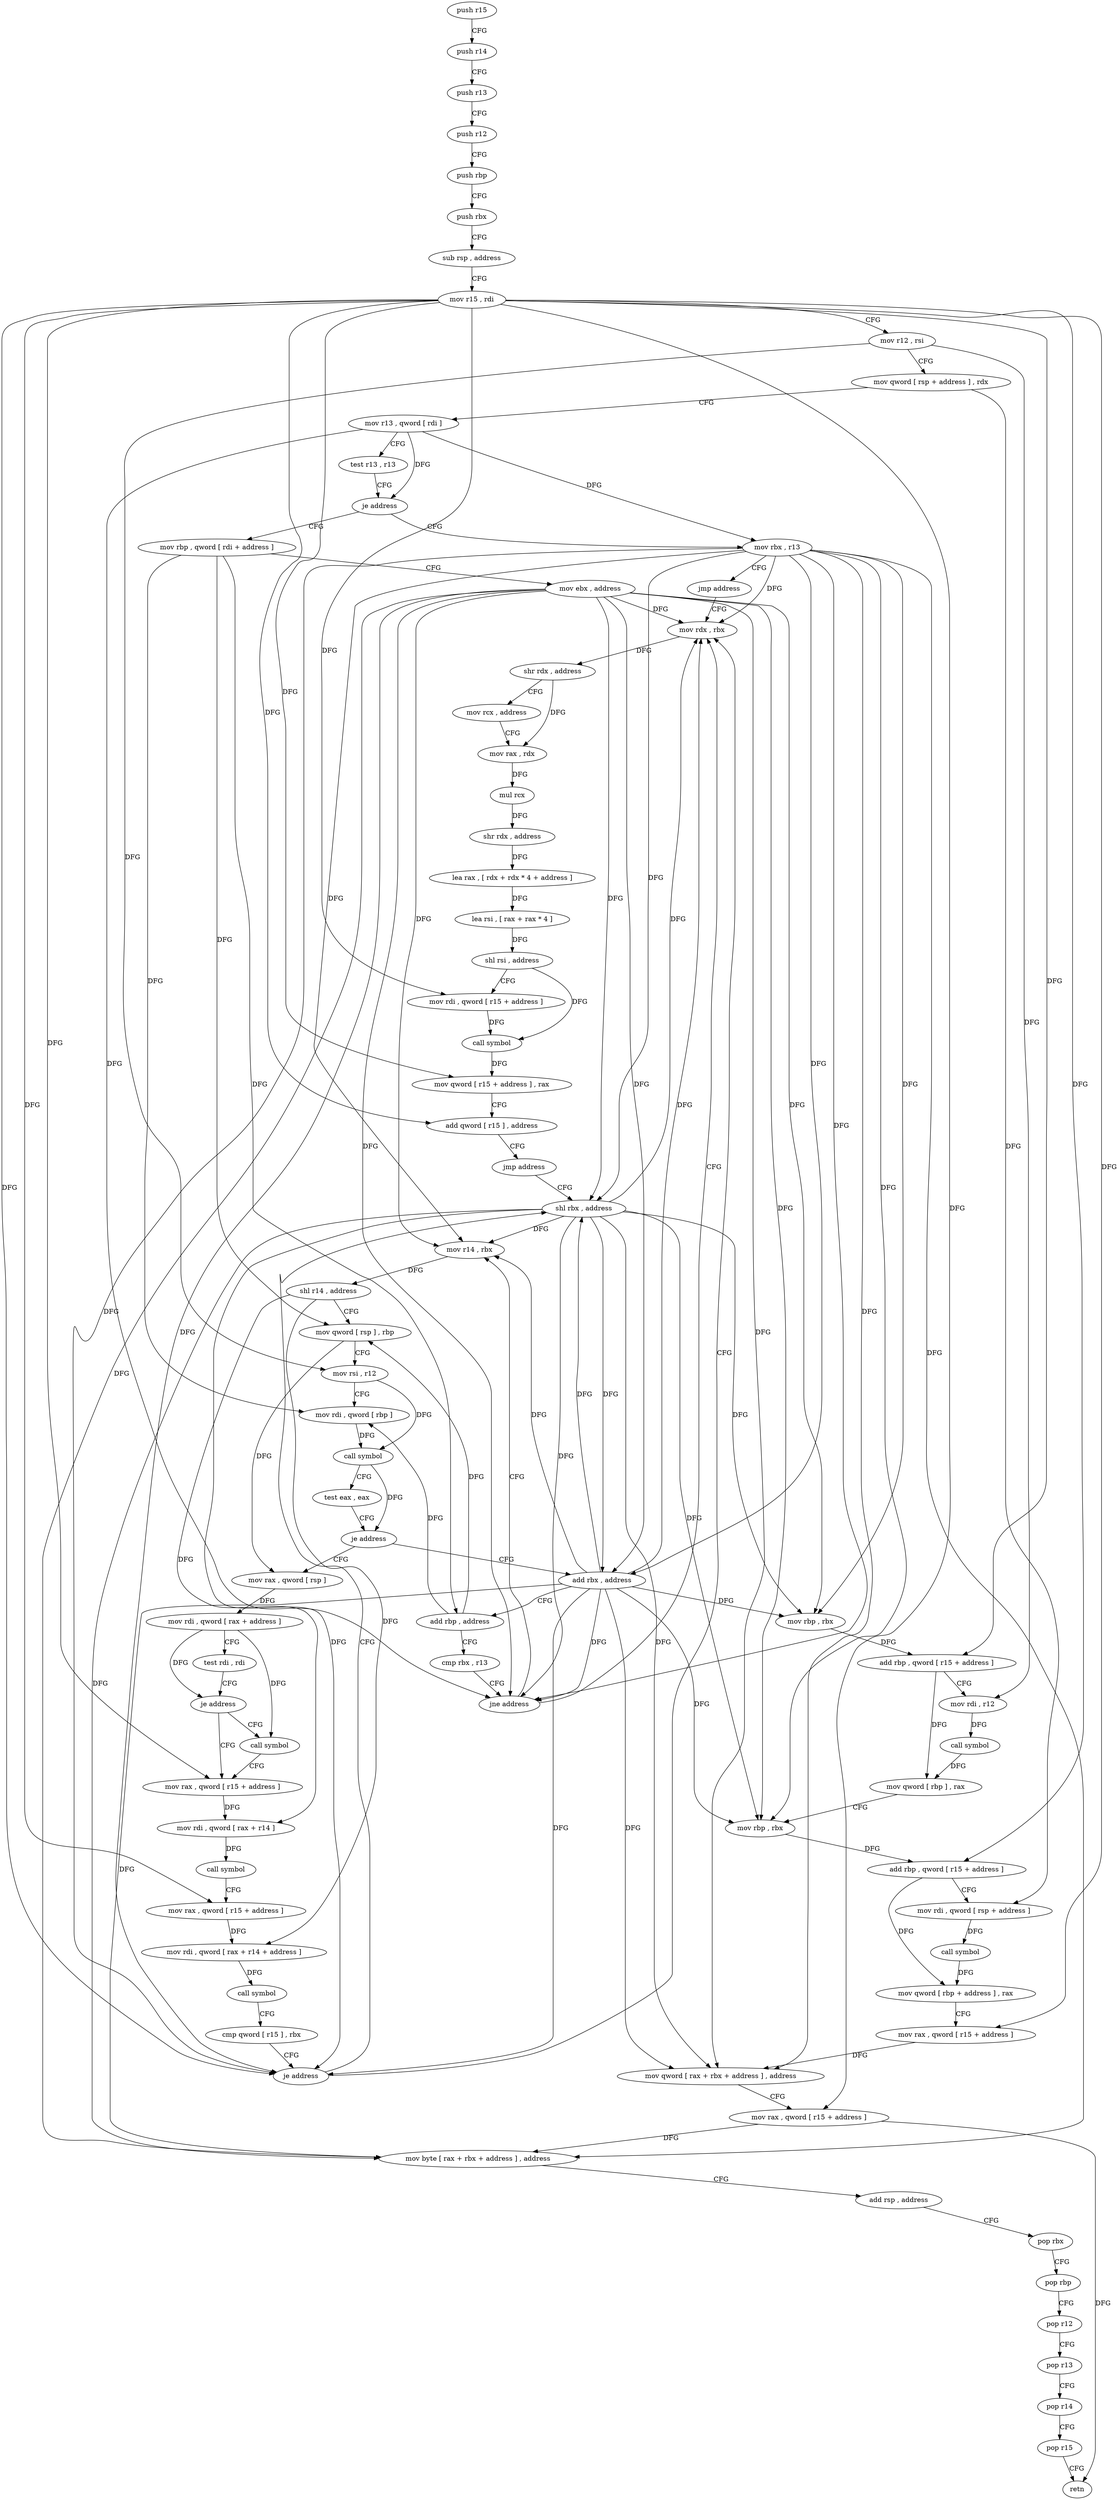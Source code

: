 digraph "func" {
"152578" [label = "push r15" ]
"152580" [label = "push r14" ]
"152582" [label = "push r13" ]
"152584" [label = "push r12" ]
"152586" [label = "push rbp" ]
"152587" [label = "push rbx" ]
"152588" [label = "sub rsp , address" ]
"152592" [label = "mov r15 , rdi" ]
"152595" [label = "mov r12 , rsi" ]
"152598" [label = "mov qword [ rsp + address ] , rdx" ]
"152603" [label = "mov r13 , qword [ rdi ]" ]
"152606" [label = "test r13 , r13" ]
"152609" [label = "je address" ]
"152854" [label = "mov rbx , r13" ]
"152615" [label = "mov rbp , qword [ rdi + address ]" ]
"152857" [label = "jmp address" ]
"152664" [label = "mov rdx , rbx" ]
"152619" [label = "mov ebx , address" ]
"152624" [label = "mov r14 , rbx" ]
"152667" [label = "shr rdx , address" ]
"152671" [label = "mov rcx , address" ]
"152681" [label = "mov rax , rdx" ]
"152684" [label = "mul rcx" ]
"152687" [label = "shr rdx , address" ]
"152691" [label = "lea rax , [ rdx + rdx * 4 + address ]" ]
"152696" [label = "lea rsi , [ rax + rax * 4 ]" ]
"152700" [label = "shl rsi , address" ]
"152704" [label = "mov rdi , qword [ r15 + address ]" ]
"152708" [label = "call symbol" ]
"152713" [label = "mov qword [ r15 + address ] , rax" ]
"152717" [label = "add qword [ r15 ] , address" ]
"152721" [label = "jmp address" ]
"152773" [label = "shl rbx , address" ]
"152723" [label = "mov rax , qword [ rsp ]" ]
"152727" [label = "mov rdi , qword [ rax + address ]" ]
"152731" [label = "test rdi , rdi" ]
"152734" [label = "je address" ]
"152741" [label = "mov rax , qword [ r15 + address ]" ]
"152736" [label = "call symbol" ]
"152651" [label = "add rbx , address" ]
"152655" [label = "add rbp , address" ]
"152659" [label = "cmp rbx , r13" ]
"152662" [label = "jne address" ]
"152777" [label = "mov rbp , rbx" ]
"152780" [label = "add rbp , qword [ r15 + address ]" ]
"152784" [label = "mov rdi , r12" ]
"152787" [label = "call symbol" ]
"152792" [label = "mov qword [ rbp ] , rax" ]
"152796" [label = "mov rbp , rbx" ]
"152799" [label = "add rbp , qword [ r15 + address ]" ]
"152803" [label = "mov rdi , qword [ rsp + address ]" ]
"152808" [label = "call symbol" ]
"152813" [label = "mov qword [ rbp + address ] , rax" ]
"152817" [label = "mov rax , qword [ r15 + address ]" ]
"152821" [label = "mov qword [ rax + rbx + address ] , address" ]
"152830" [label = "mov rax , qword [ r15 + address ]" ]
"152834" [label = "mov byte [ rax + rbx + address ] , address" ]
"152839" [label = "add rsp , address" ]
"152843" [label = "pop rbx" ]
"152844" [label = "pop rbp" ]
"152845" [label = "pop r12" ]
"152847" [label = "pop r13" ]
"152849" [label = "pop r14" ]
"152851" [label = "pop r15" ]
"152853" [label = "retn" ]
"152745" [label = "mov rdi , qword [ rax + r14 ]" ]
"152749" [label = "call symbol" ]
"152754" [label = "mov rax , qword [ r15 + address ]" ]
"152758" [label = "mov rdi , qword [ rax + r14 + address ]" ]
"152763" [label = "call symbol" ]
"152768" [label = "cmp qword [ r15 ] , rbx" ]
"152771" [label = "je address" ]
"152627" [label = "shl r14 , address" ]
"152631" [label = "mov qword [ rsp ] , rbp" ]
"152635" [label = "mov rsi , r12" ]
"152638" [label = "mov rdi , qword [ rbp ]" ]
"152642" [label = "call symbol" ]
"152647" [label = "test eax , eax" ]
"152649" [label = "je address" ]
"152578" -> "152580" [ label = "CFG" ]
"152580" -> "152582" [ label = "CFG" ]
"152582" -> "152584" [ label = "CFG" ]
"152584" -> "152586" [ label = "CFG" ]
"152586" -> "152587" [ label = "CFG" ]
"152587" -> "152588" [ label = "CFG" ]
"152588" -> "152592" [ label = "CFG" ]
"152592" -> "152595" [ label = "CFG" ]
"152592" -> "152704" [ label = "DFG" ]
"152592" -> "152713" [ label = "DFG" ]
"152592" -> "152717" [ label = "DFG" ]
"152592" -> "152780" [ label = "DFG" ]
"152592" -> "152799" [ label = "DFG" ]
"152592" -> "152817" [ label = "DFG" ]
"152592" -> "152830" [ label = "DFG" ]
"152592" -> "152741" [ label = "DFG" ]
"152592" -> "152754" [ label = "DFG" ]
"152592" -> "152771" [ label = "DFG" ]
"152595" -> "152598" [ label = "CFG" ]
"152595" -> "152635" [ label = "DFG" ]
"152595" -> "152784" [ label = "DFG" ]
"152598" -> "152603" [ label = "CFG" ]
"152598" -> "152803" [ label = "DFG" ]
"152603" -> "152606" [ label = "CFG" ]
"152603" -> "152609" [ label = "DFG" ]
"152603" -> "152854" [ label = "DFG" ]
"152603" -> "152662" [ label = "DFG" ]
"152606" -> "152609" [ label = "CFG" ]
"152609" -> "152854" [ label = "CFG" ]
"152609" -> "152615" [ label = "CFG" ]
"152854" -> "152857" [ label = "CFG" ]
"152854" -> "152664" [ label = "DFG" ]
"152854" -> "152624" [ label = "DFG" ]
"152854" -> "152773" [ label = "DFG" ]
"152854" -> "152777" [ label = "DFG" ]
"152854" -> "152796" [ label = "DFG" ]
"152854" -> "152821" [ label = "DFG" ]
"152854" -> "152834" [ label = "DFG" ]
"152854" -> "152651" [ label = "DFG" ]
"152854" -> "152662" [ label = "DFG" ]
"152854" -> "152771" [ label = "DFG" ]
"152615" -> "152619" [ label = "CFG" ]
"152615" -> "152631" [ label = "DFG" ]
"152615" -> "152638" [ label = "DFG" ]
"152615" -> "152655" [ label = "DFG" ]
"152857" -> "152664" [ label = "CFG" ]
"152664" -> "152667" [ label = "DFG" ]
"152619" -> "152624" [ label = "DFG" ]
"152619" -> "152664" [ label = "DFG" ]
"152619" -> "152773" [ label = "DFG" ]
"152619" -> "152777" [ label = "DFG" ]
"152619" -> "152796" [ label = "DFG" ]
"152619" -> "152821" [ label = "DFG" ]
"152619" -> "152834" [ label = "DFG" ]
"152619" -> "152651" [ label = "DFG" ]
"152619" -> "152662" [ label = "DFG" ]
"152619" -> "152771" [ label = "DFG" ]
"152624" -> "152627" [ label = "DFG" ]
"152667" -> "152671" [ label = "CFG" ]
"152667" -> "152681" [ label = "DFG" ]
"152671" -> "152681" [ label = "CFG" ]
"152681" -> "152684" [ label = "DFG" ]
"152684" -> "152687" [ label = "DFG" ]
"152687" -> "152691" [ label = "DFG" ]
"152691" -> "152696" [ label = "DFG" ]
"152696" -> "152700" [ label = "DFG" ]
"152700" -> "152704" [ label = "CFG" ]
"152700" -> "152708" [ label = "DFG" ]
"152704" -> "152708" [ label = "DFG" ]
"152708" -> "152713" [ label = "DFG" ]
"152713" -> "152717" [ label = "CFG" ]
"152717" -> "152721" [ label = "CFG" ]
"152721" -> "152773" [ label = "CFG" ]
"152773" -> "152777" [ label = "DFG" ]
"152773" -> "152664" [ label = "DFG" ]
"152773" -> "152624" [ label = "DFG" ]
"152773" -> "152796" [ label = "DFG" ]
"152773" -> "152821" [ label = "DFG" ]
"152773" -> "152834" [ label = "DFG" ]
"152773" -> "152651" [ label = "DFG" ]
"152773" -> "152662" [ label = "DFG" ]
"152773" -> "152771" [ label = "DFG" ]
"152723" -> "152727" [ label = "DFG" ]
"152727" -> "152731" [ label = "CFG" ]
"152727" -> "152734" [ label = "DFG" ]
"152727" -> "152736" [ label = "DFG" ]
"152731" -> "152734" [ label = "CFG" ]
"152734" -> "152741" [ label = "CFG" ]
"152734" -> "152736" [ label = "CFG" ]
"152741" -> "152745" [ label = "DFG" ]
"152736" -> "152741" [ label = "CFG" ]
"152651" -> "152655" [ label = "CFG" ]
"152651" -> "152664" [ label = "DFG" ]
"152651" -> "152624" [ label = "DFG" ]
"152651" -> "152773" [ label = "DFG" ]
"152651" -> "152777" [ label = "DFG" ]
"152651" -> "152796" [ label = "DFG" ]
"152651" -> "152821" [ label = "DFG" ]
"152651" -> "152834" [ label = "DFG" ]
"152651" -> "152662" [ label = "DFG" ]
"152651" -> "152771" [ label = "DFG" ]
"152655" -> "152659" [ label = "CFG" ]
"152655" -> "152631" [ label = "DFG" ]
"152655" -> "152638" [ label = "DFG" ]
"152659" -> "152662" [ label = "CFG" ]
"152662" -> "152624" [ label = "CFG" ]
"152662" -> "152664" [ label = "CFG" ]
"152777" -> "152780" [ label = "DFG" ]
"152780" -> "152784" [ label = "CFG" ]
"152780" -> "152792" [ label = "DFG" ]
"152784" -> "152787" [ label = "DFG" ]
"152787" -> "152792" [ label = "DFG" ]
"152792" -> "152796" [ label = "CFG" ]
"152796" -> "152799" [ label = "DFG" ]
"152799" -> "152803" [ label = "CFG" ]
"152799" -> "152813" [ label = "DFG" ]
"152803" -> "152808" [ label = "DFG" ]
"152808" -> "152813" [ label = "DFG" ]
"152813" -> "152817" [ label = "CFG" ]
"152817" -> "152821" [ label = "DFG" ]
"152821" -> "152830" [ label = "CFG" ]
"152830" -> "152834" [ label = "DFG" ]
"152830" -> "152853" [ label = "DFG" ]
"152834" -> "152839" [ label = "CFG" ]
"152839" -> "152843" [ label = "CFG" ]
"152843" -> "152844" [ label = "CFG" ]
"152844" -> "152845" [ label = "CFG" ]
"152845" -> "152847" [ label = "CFG" ]
"152847" -> "152849" [ label = "CFG" ]
"152849" -> "152851" [ label = "CFG" ]
"152851" -> "152853" [ label = "CFG" ]
"152745" -> "152749" [ label = "DFG" ]
"152749" -> "152754" [ label = "CFG" ]
"152754" -> "152758" [ label = "DFG" ]
"152758" -> "152763" [ label = "DFG" ]
"152763" -> "152768" [ label = "CFG" ]
"152768" -> "152771" [ label = "CFG" ]
"152771" -> "152664" [ label = "CFG" ]
"152771" -> "152773" [ label = "CFG" ]
"152627" -> "152631" [ label = "CFG" ]
"152627" -> "152745" [ label = "DFG" ]
"152627" -> "152758" [ label = "DFG" ]
"152631" -> "152635" [ label = "CFG" ]
"152631" -> "152723" [ label = "DFG" ]
"152635" -> "152638" [ label = "CFG" ]
"152635" -> "152642" [ label = "DFG" ]
"152638" -> "152642" [ label = "DFG" ]
"152642" -> "152647" [ label = "CFG" ]
"152642" -> "152649" [ label = "DFG" ]
"152647" -> "152649" [ label = "CFG" ]
"152649" -> "152723" [ label = "CFG" ]
"152649" -> "152651" [ label = "CFG" ]
}
